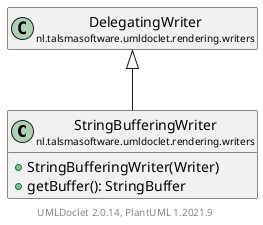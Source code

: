 @startuml
    set namespaceSeparator none
    hide empty fields
    hide empty methods

    class "<size:14>StringBufferingWriter\n<size:10>nl.talsmasoftware.umldoclet.rendering.writers" as nl.talsmasoftware.umldoclet.rendering.writers.StringBufferingWriter [[StringBufferingWriter.html]] {
        +StringBufferingWriter(Writer)
        +getBuffer(): StringBuffer
    }

    class "<size:14>DelegatingWriter\n<size:10>nl.talsmasoftware.umldoclet.rendering.writers" as nl.talsmasoftware.umldoclet.rendering.writers.DelegatingWriter [[DelegatingWriter.html]]

    nl.talsmasoftware.umldoclet.rendering.writers.DelegatingWriter <|-- nl.talsmasoftware.umldoclet.rendering.writers.StringBufferingWriter

    center footer UMLDoclet 2.0.14, PlantUML 1.2021.9
@enduml
